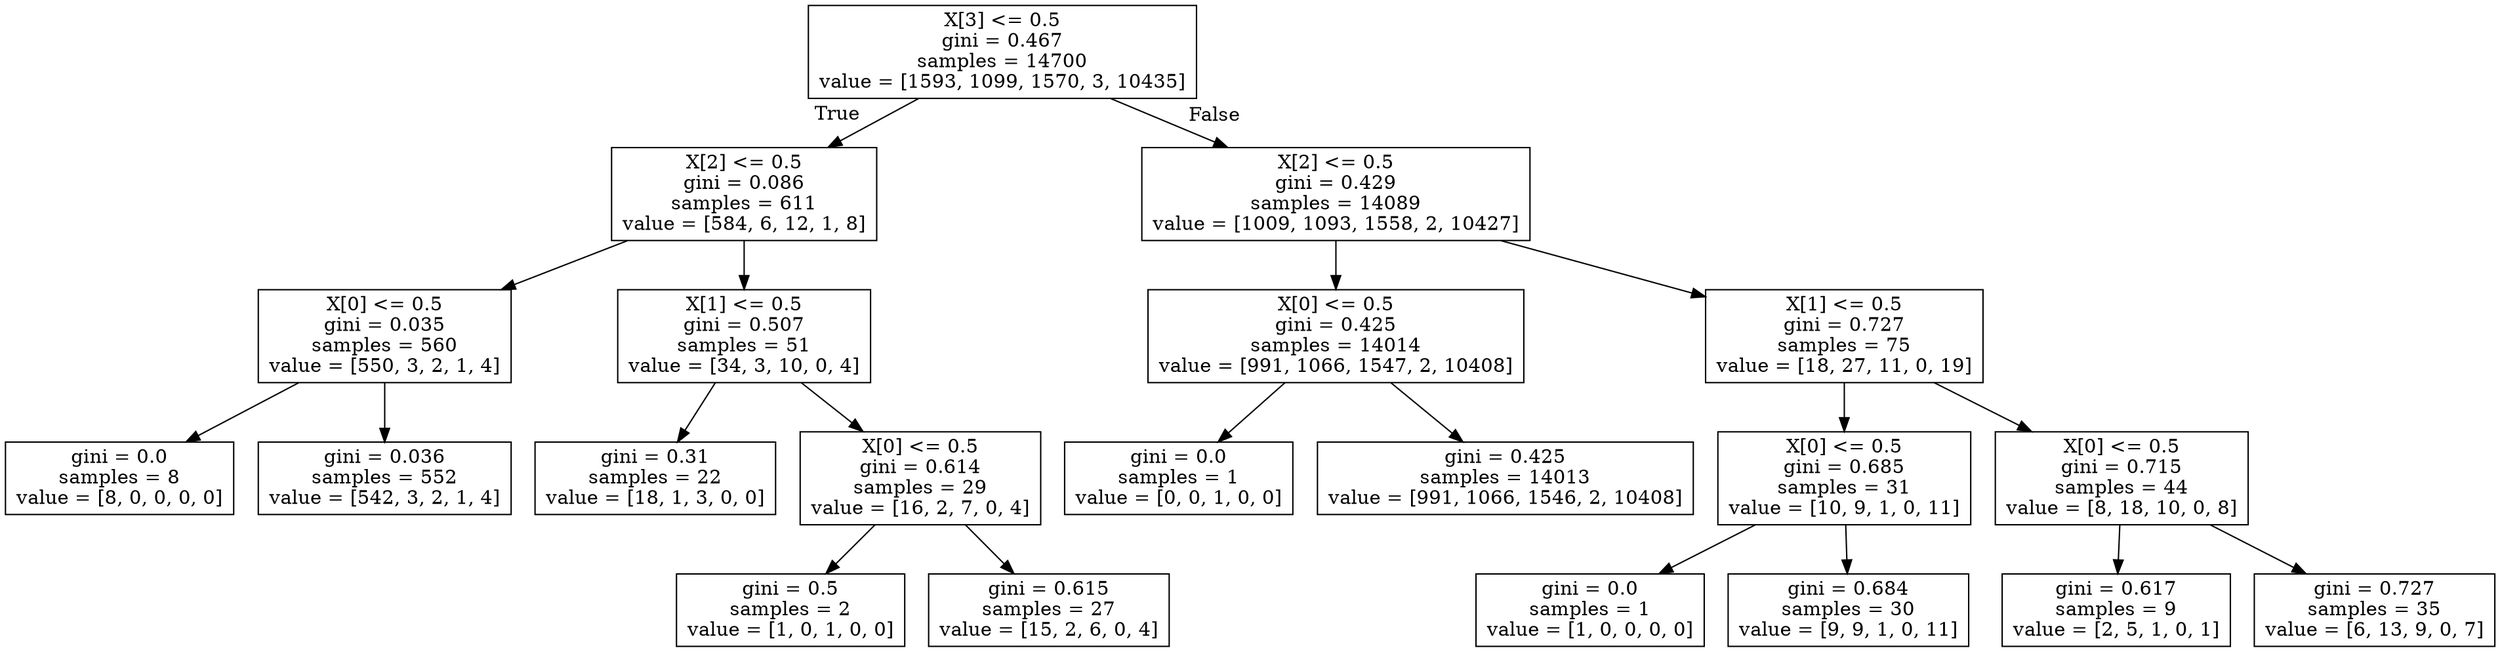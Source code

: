 digraph Tree {
node [shape=box] ;
0 [label="X[3] <= 0.5\ngini = 0.467\nsamples = 14700\nvalue = [1593, 1099, 1570, 3, 10435]"] ;
1 [label="X[2] <= 0.5\ngini = 0.086\nsamples = 611\nvalue = [584, 6, 12, 1, 8]"] ;
0 -> 1 [labeldistance=2.5, labelangle=45, headlabel="True"] ;
2 [label="X[0] <= 0.5\ngini = 0.035\nsamples = 560\nvalue = [550, 3, 2, 1, 4]"] ;
1 -> 2 ;
3 [label="gini = 0.0\nsamples = 8\nvalue = [8, 0, 0, 0, 0]"] ;
2 -> 3 ;
4 [label="gini = 0.036\nsamples = 552\nvalue = [542, 3, 2, 1, 4]"] ;
2 -> 4 ;
5 [label="X[1] <= 0.5\ngini = 0.507\nsamples = 51\nvalue = [34, 3, 10, 0, 4]"] ;
1 -> 5 ;
6 [label="gini = 0.31\nsamples = 22\nvalue = [18, 1, 3, 0, 0]"] ;
5 -> 6 ;
7 [label="X[0] <= 0.5\ngini = 0.614\nsamples = 29\nvalue = [16, 2, 7, 0, 4]"] ;
5 -> 7 ;
8 [label="gini = 0.5\nsamples = 2\nvalue = [1, 0, 1, 0, 0]"] ;
7 -> 8 ;
9 [label="gini = 0.615\nsamples = 27\nvalue = [15, 2, 6, 0, 4]"] ;
7 -> 9 ;
10 [label="X[2] <= 0.5\ngini = 0.429\nsamples = 14089\nvalue = [1009, 1093, 1558, 2, 10427]"] ;
0 -> 10 [labeldistance=2.5, labelangle=-45, headlabel="False"] ;
11 [label="X[0] <= 0.5\ngini = 0.425\nsamples = 14014\nvalue = [991, 1066, 1547, 2, 10408]"] ;
10 -> 11 ;
12 [label="gini = 0.0\nsamples = 1\nvalue = [0, 0, 1, 0, 0]"] ;
11 -> 12 ;
13 [label="gini = 0.425\nsamples = 14013\nvalue = [991, 1066, 1546, 2, 10408]"] ;
11 -> 13 ;
14 [label="X[1] <= 0.5\ngini = 0.727\nsamples = 75\nvalue = [18, 27, 11, 0, 19]"] ;
10 -> 14 ;
15 [label="X[0] <= 0.5\ngini = 0.685\nsamples = 31\nvalue = [10, 9, 1, 0, 11]"] ;
14 -> 15 ;
16 [label="gini = 0.0\nsamples = 1\nvalue = [1, 0, 0, 0, 0]"] ;
15 -> 16 ;
17 [label="gini = 0.684\nsamples = 30\nvalue = [9, 9, 1, 0, 11]"] ;
15 -> 17 ;
18 [label="X[0] <= 0.5\ngini = 0.715\nsamples = 44\nvalue = [8, 18, 10, 0, 8]"] ;
14 -> 18 ;
19 [label="gini = 0.617\nsamples = 9\nvalue = [2, 5, 1, 0, 1]"] ;
18 -> 19 ;
20 [label="gini = 0.727\nsamples = 35\nvalue = [6, 13, 9, 0, 7]"] ;
18 -> 20 ;
}